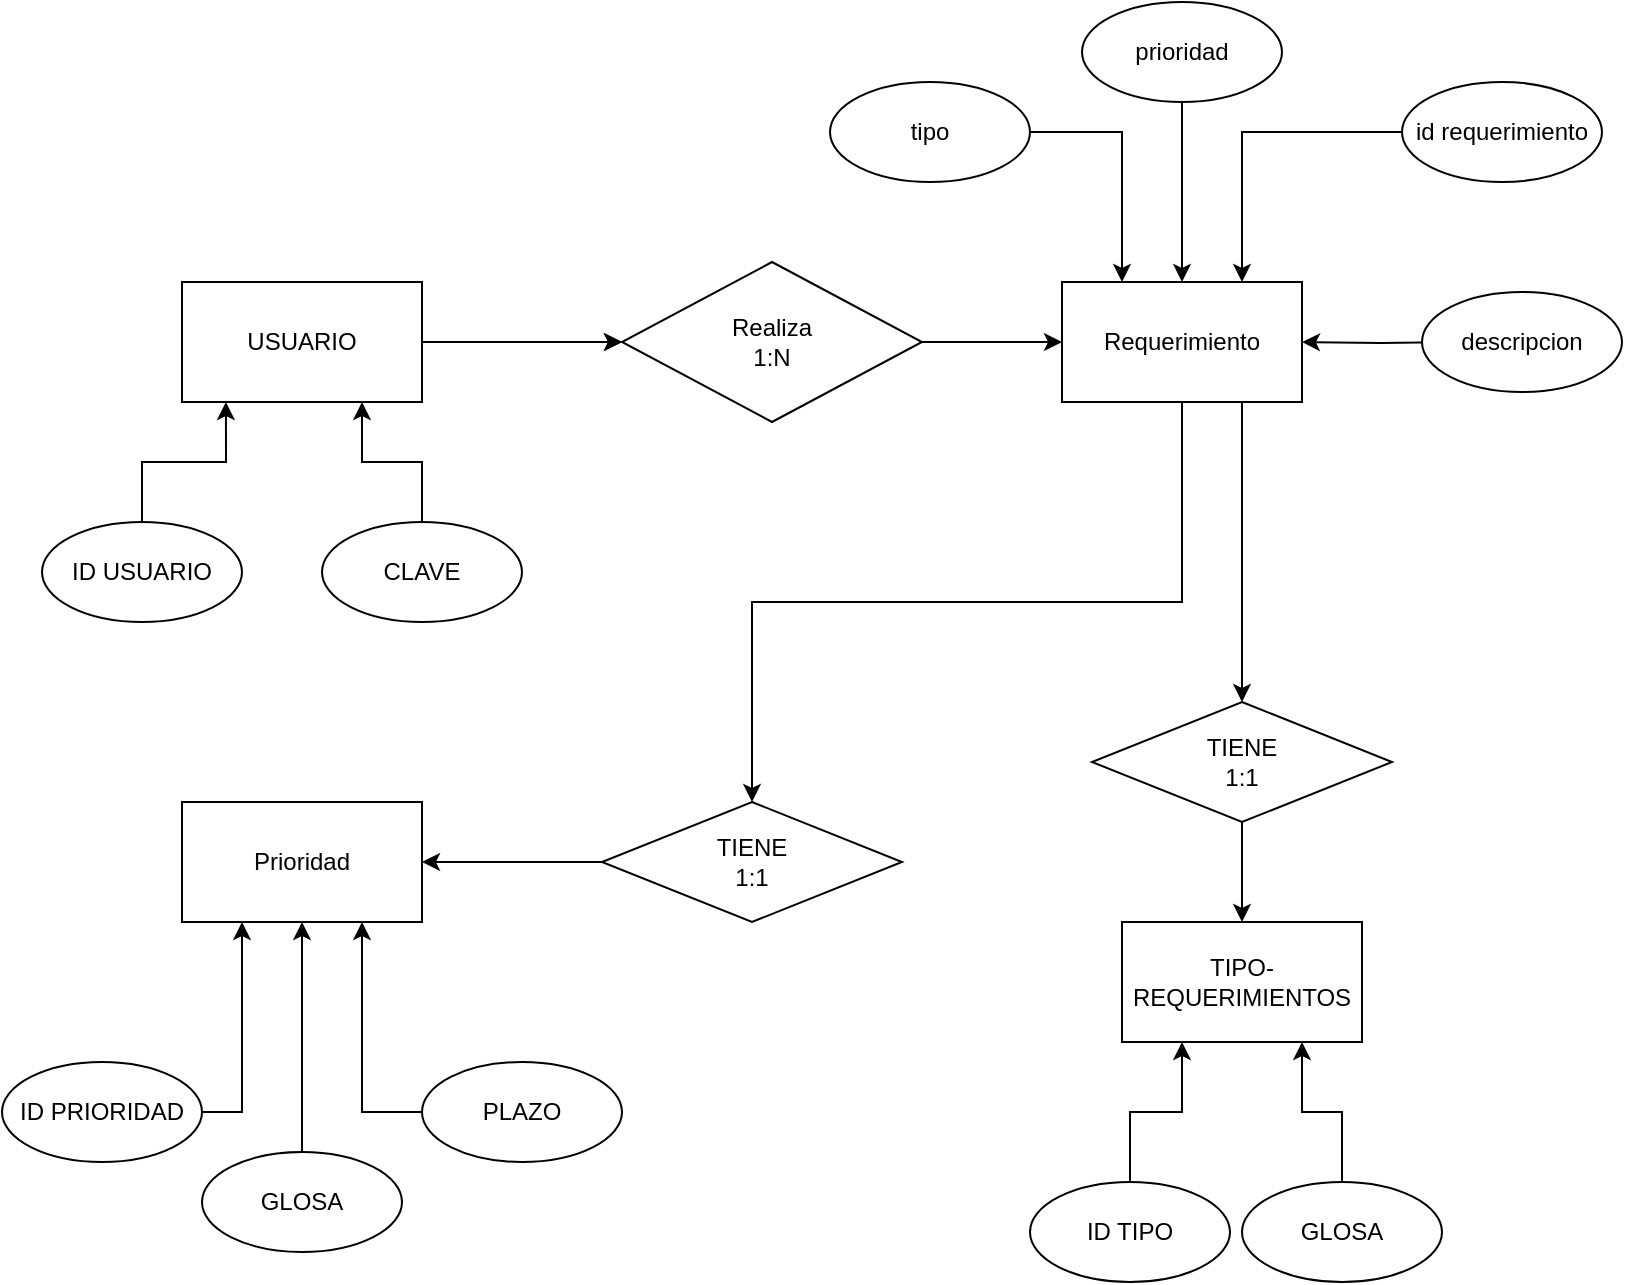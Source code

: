 <mxfile version="13.9.9" type="device"><diagram id="lcBDyk9Yd5foHAY7fwhh" name="Page-1"><mxGraphModel dx="852" dy="504" grid="1" gridSize="10" guides="1" tooltips="1" connect="1" arrows="1" fold="1" page="1" pageScale="1" pageWidth="827" pageHeight="1169" math="0" shadow="0"><root><mxCell id="0"/><mxCell id="1" parent="0"/><mxCell id="YNK41SiLfyTDeXJ4O88Y-1" value="USUARIO" style="rounded=0;whiteSpace=wrap;html=1;" parent="1" vertex="1"><mxGeometry x="90" y="150" width="120" height="60" as="geometry"/></mxCell><mxCell id="YNK41SiLfyTDeXJ4O88Y-37" style="edgeStyle=orthogonalEdgeStyle;rounded=0;orthogonalLoop=1;jettySize=auto;html=1;exitX=0.5;exitY=1;exitDx=0;exitDy=0;entryX=0.5;entryY=0;entryDx=0;entryDy=0;" parent="1" source="YNK41SiLfyTDeXJ4O88Y-2" target="YNK41SiLfyTDeXJ4O88Y-36" edge="1"><mxGeometry relative="1" as="geometry"/></mxCell><mxCell id="YNK41SiLfyTDeXJ4O88Y-44" style="edgeStyle=orthogonalEdgeStyle;rounded=0;orthogonalLoop=1;jettySize=auto;html=1;exitX=0.75;exitY=1;exitDx=0;exitDy=0;entryX=0.5;entryY=0;entryDx=0;entryDy=0;" parent="1" source="YNK41SiLfyTDeXJ4O88Y-2" target="YNK41SiLfyTDeXJ4O88Y-43" edge="1"><mxGeometry relative="1" as="geometry"/></mxCell><mxCell id="YNK41SiLfyTDeXJ4O88Y-2" value="Requerimiento" style="rounded=0;whiteSpace=wrap;html=1;" parent="1" vertex="1"><mxGeometry x="530" y="150" width="120" height="60" as="geometry"/></mxCell><mxCell id="YNK41SiLfyTDeXJ4O88Y-4" value="" style="endArrow=classic;html=1;exitX=1;exitY=0.5;exitDx=0;exitDy=0;" parent="1" source="YNK41SiLfyTDeXJ4O88Y-1" target="YNK41SiLfyTDeXJ4O88Y-3" edge="1"><mxGeometry width="50" height="50" relative="1" as="geometry"><mxPoint x="390" y="260" as="sourcePoint"/><mxPoint x="440" y="210" as="targetPoint"/></mxGeometry></mxCell><mxCell id="YNK41SiLfyTDeXJ4O88Y-5" value="" style="endArrow=classic;html=1;exitX=1;exitY=0.5;exitDx=0;exitDy=0;" parent="1" source="YNK41SiLfyTDeXJ4O88Y-3" edge="1"><mxGeometry width="50" height="50" relative="1" as="geometry"><mxPoint x="270" y="180" as="sourcePoint"/><mxPoint x="380" y="180" as="targetPoint"/><Array as="points"><mxPoint x="330" y="180"/></Array></mxGeometry></mxCell><mxCell id="YNK41SiLfyTDeXJ4O88Y-6" value="" style="endArrow=classic;html=1;entryX=0;entryY=0.5;entryDx=0;entryDy=0;exitX=1;exitY=0.5;exitDx=0;exitDy=0;" parent="1" source="YNK41SiLfyTDeXJ4O88Y-3" target="YNK41SiLfyTDeXJ4O88Y-2" edge="1"><mxGeometry width="50" height="50" relative="1" as="geometry"><mxPoint x="390" y="260" as="sourcePoint"/><mxPoint x="440" y="210" as="targetPoint"/></mxGeometry></mxCell><mxCell id="YNK41SiLfyTDeXJ4O88Y-29" style="edgeStyle=orthogonalEdgeStyle;rounded=0;orthogonalLoop=1;jettySize=auto;html=1;exitX=0.5;exitY=0;exitDx=0;exitDy=0;entryX=0.183;entryY=1;entryDx=0;entryDy=0;entryPerimeter=0;" parent="1" source="YNK41SiLfyTDeXJ4O88Y-7" target="YNK41SiLfyTDeXJ4O88Y-1" edge="1"><mxGeometry relative="1" as="geometry"/></mxCell><mxCell id="YNK41SiLfyTDeXJ4O88Y-7" value="ID USUARIO" style="ellipse;whiteSpace=wrap;html=1;" parent="1" vertex="1"><mxGeometry x="20" y="270" width="100" height="50" as="geometry"/></mxCell><mxCell id="YNK41SiLfyTDeXJ4O88Y-28" style="edgeStyle=orthogonalEdgeStyle;rounded=0;orthogonalLoop=1;jettySize=auto;html=1;exitX=0.5;exitY=0;exitDx=0;exitDy=0;entryX=0.75;entryY=1;entryDx=0;entryDy=0;" parent="1" source="YNK41SiLfyTDeXJ4O88Y-8" target="YNK41SiLfyTDeXJ4O88Y-1" edge="1"><mxGeometry relative="1" as="geometry"/></mxCell><mxCell id="YNK41SiLfyTDeXJ4O88Y-8" value="CLAVE" style="ellipse;whiteSpace=wrap;html=1;" parent="1" vertex="1"><mxGeometry x="160" y="270" width="100" height="50" as="geometry"/></mxCell><mxCell id="YNK41SiLfyTDeXJ4O88Y-22" style="edgeStyle=orthogonalEdgeStyle;rounded=0;orthogonalLoop=1;jettySize=auto;html=1;exitX=0;exitY=0.5;exitDx=0;exitDy=0;entryX=0.75;entryY=0;entryDx=0;entryDy=0;" parent="1" source="YNK41SiLfyTDeXJ4O88Y-16" target="YNK41SiLfyTDeXJ4O88Y-2" edge="1"><mxGeometry relative="1" as="geometry"/></mxCell><mxCell id="YNK41SiLfyTDeXJ4O88Y-16" value="id requerimiento" style="ellipse;whiteSpace=wrap;html=1;" parent="1" vertex="1"><mxGeometry x="700" y="50" width="100" height="50" as="geometry"/></mxCell><mxCell id="YNK41SiLfyTDeXJ4O88Y-21" style="edgeStyle=orthogonalEdgeStyle;rounded=0;orthogonalLoop=1;jettySize=auto;html=1;entryX=1;entryY=0.5;entryDx=0;entryDy=0;" parent="1" target="YNK41SiLfyTDeXJ4O88Y-2" edge="1"><mxGeometry relative="1" as="geometry"><mxPoint x="729" y="180" as="sourcePoint"/></mxGeometry></mxCell><mxCell id="YNK41SiLfyTDeXJ4O88Y-17" value="descripcion" style="ellipse;whiteSpace=wrap;html=1;" parent="1" vertex="1"><mxGeometry x="710" y="155" width="100" height="50" as="geometry"/></mxCell><mxCell id="YNK41SiLfyTDeXJ4O88Y-27" style="edgeStyle=orthogonalEdgeStyle;rounded=0;orthogonalLoop=1;jettySize=auto;html=1;exitX=0.5;exitY=1;exitDx=0;exitDy=0;entryX=0.5;entryY=0;entryDx=0;entryDy=0;" parent="1" source="YNK41SiLfyTDeXJ4O88Y-18" target="YNK41SiLfyTDeXJ4O88Y-2" edge="1"><mxGeometry relative="1" as="geometry"><mxPoint x="610" y="140" as="targetPoint"/></mxGeometry></mxCell><mxCell id="YNK41SiLfyTDeXJ4O88Y-18" value="prioridad" style="ellipse;whiteSpace=wrap;html=1;" parent="1" vertex="1"><mxGeometry x="540" y="10" width="100" height="50" as="geometry"/></mxCell><mxCell id="YNK41SiLfyTDeXJ4O88Y-3" value="&lt;div&gt;Realiza&lt;/div&gt;&lt;div&gt;1:N&lt;br&gt;&lt;/div&gt;" style="rhombus;whiteSpace=wrap;html=1;" parent="1" vertex="1"><mxGeometry x="310" y="140" width="150" height="80" as="geometry"/></mxCell><mxCell id="YNK41SiLfyTDeXJ4O88Y-19" value="" style="endArrow=classic;html=1;exitX=1;exitY=0.5;exitDx=0;exitDy=0;" parent="1" target="YNK41SiLfyTDeXJ4O88Y-3" edge="1"><mxGeometry width="50" height="50" relative="1" as="geometry"><mxPoint x="270" y="180" as="sourcePoint"/><mxPoint x="380" y="180" as="targetPoint"/><Array as="points"/></mxGeometry></mxCell><mxCell id="YNK41SiLfyTDeXJ4O88Y-26" style="edgeStyle=orthogonalEdgeStyle;rounded=0;orthogonalLoop=1;jettySize=auto;html=1;entryX=0.25;entryY=0;entryDx=0;entryDy=0;" parent="1" source="YNK41SiLfyTDeXJ4O88Y-25" target="YNK41SiLfyTDeXJ4O88Y-2" edge="1"><mxGeometry relative="1" as="geometry"/></mxCell><mxCell id="YNK41SiLfyTDeXJ4O88Y-25" value="tipo" style="ellipse;whiteSpace=wrap;html=1;" parent="1" vertex="1"><mxGeometry x="414" y="50" width="100" height="50" as="geometry"/></mxCell><mxCell id="YNK41SiLfyTDeXJ4O88Y-30" value="Prioridad" style="rounded=0;whiteSpace=wrap;html=1;" parent="1" vertex="1"><mxGeometry x="90" y="410" width="120" height="60" as="geometry"/></mxCell><mxCell id="YNK41SiLfyTDeXJ4O88Y-35" style="edgeStyle=orthogonalEdgeStyle;rounded=0;orthogonalLoop=1;jettySize=auto;html=1;exitX=1;exitY=0.5;exitDx=0;exitDy=0;entryX=0.25;entryY=1;entryDx=0;entryDy=0;" parent="1" source="YNK41SiLfyTDeXJ4O88Y-31" target="YNK41SiLfyTDeXJ4O88Y-30" edge="1"><mxGeometry relative="1" as="geometry"/></mxCell><mxCell id="YNK41SiLfyTDeXJ4O88Y-31" value="ID PRIORIDAD" style="ellipse;whiteSpace=wrap;html=1;" parent="1" vertex="1"><mxGeometry y="540" width="100" height="50" as="geometry"/></mxCell><mxCell id="YNK41SiLfyTDeXJ4O88Y-34" style="edgeStyle=orthogonalEdgeStyle;rounded=0;orthogonalLoop=1;jettySize=auto;html=1;exitX=0;exitY=0.5;exitDx=0;exitDy=0;entryX=0.75;entryY=1;entryDx=0;entryDy=0;" parent="1" source="YNK41SiLfyTDeXJ4O88Y-33" target="YNK41SiLfyTDeXJ4O88Y-30" edge="1"><mxGeometry relative="1" as="geometry"/></mxCell><mxCell id="YNK41SiLfyTDeXJ4O88Y-33" value="PLAZO" style="ellipse;whiteSpace=wrap;html=1;" parent="1" vertex="1"><mxGeometry x="210" y="540" width="100" height="50" as="geometry"/></mxCell><mxCell id="YNK41SiLfyTDeXJ4O88Y-38" style="edgeStyle=orthogonalEdgeStyle;rounded=0;orthogonalLoop=1;jettySize=auto;html=1;exitX=0;exitY=0.5;exitDx=0;exitDy=0;entryX=1;entryY=0.5;entryDx=0;entryDy=0;" parent="1" source="YNK41SiLfyTDeXJ4O88Y-36" target="YNK41SiLfyTDeXJ4O88Y-30" edge="1"><mxGeometry relative="1" as="geometry"/></mxCell><mxCell id="YNK41SiLfyTDeXJ4O88Y-36" value="TIENE&lt;br&gt;1:1" style="rhombus;whiteSpace=wrap;html=1;" parent="1" vertex="1"><mxGeometry x="300" y="410" width="150" height="60" as="geometry"/></mxCell><mxCell id="YNK41SiLfyTDeXJ4O88Y-41" style="edgeStyle=orthogonalEdgeStyle;rounded=0;orthogonalLoop=1;jettySize=auto;html=1;exitX=0.5;exitY=0;exitDx=0;exitDy=0;entryX=0.5;entryY=1;entryDx=0;entryDy=0;" parent="1" source="YNK41SiLfyTDeXJ4O88Y-40" target="YNK41SiLfyTDeXJ4O88Y-30" edge="1"><mxGeometry relative="1" as="geometry"/></mxCell><mxCell id="YNK41SiLfyTDeXJ4O88Y-40" value="GLOSA" style="ellipse;whiteSpace=wrap;html=1;" parent="1" vertex="1"><mxGeometry x="100" y="585" width="100" height="50" as="geometry"/></mxCell><mxCell id="YNK41SiLfyTDeXJ4O88Y-42" value="TIPO-REQUERIMIENTOS" style="rounded=0;whiteSpace=wrap;html=1;" parent="1" vertex="1"><mxGeometry x="560" y="470" width="120" height="60" as="geometry"/></mxCell><mxCell id="YNK41SiLfyTDeXJ4O88Y-47" style="edgeStyle=orthogonalEdgeStyle;rounded=0;orthogonalLoop=1;jettySize=auto;html=1;exitX=0.5;exitY=1;exitDx=0;exitDy=0;entryX=0.5;entryY=0;entryDx=0;entryDy=0;" parent="1" source="YNK41SiLfyTDeXJ4O88Y-43" target="YNK41SiLfyTDeXJ4O88Y-42" edge="1"><mxGeometry relative="1" as="geometry"/></mxCell><mxCell id="YNK41SiLfyTDeXJ4O88Y-43" value="&lt;div&gt;TIENE&lt;/div&gt;&lt;div&gt;1:1&lt;br&gt;&lt;/div&gt;" style="rhombus;whiteSpace=wrap;html=1;" parent="1" vertex="1"><mxGeometry x="545" y="360" width="150" height="60" as="geometry"/></mxCell><mxCell id="YNK41SiLfyTDeXJ4O88Y-53" style="edgeStyle=orthogonalEdgeStyle;rounded=0;orthogonalLoop=1;jettySize=auto;html=1;exitX=0.5;exitY=0;exitDx=0;exitDy=0;entryX=0.25;entryY=1;entryDx=0;entryDy=0;" parent="1" source="YNK41SiLfyTDeXJ4O88Y-48" target="YNK41SiLfyTDeXJ4O88Y-42" edge="1"><mxGeometry relative="1" as="geometry"/></mxCell><mxCell id="YNK41SiLfyTDeXJ4O88Y-48" value="ID TIPO" style="ellipse;whiteSpace=wrap;html=1;" parent="1" vertex="1"><mxGeometry x="514" y="600" width="100" height="50" as="geometry"/></mxCell><mxCell id="YNK41SiLfyTDeXJ4O88Y-52" style="edgeStyle=orthogonalEdgeStyle;rounded=0;orthogonalLoop=1;jettySize=auto;html=1;entryX=0.75;entryY=1;entryDx=0;entryDy=0;" parent="1" source="YNK41SiLfyTDeXJ4O88Y-51" target="YNK41SiLfyTDeXJ4O88Y-42" edge="1"><mxGeometry relative="1" as="geometry"><mxPoint x="650" y="610" as="targetPoint"/></mxGeometry></mxCell><mxCell id="YNK41SiLfyTDeXJ4O88Y-51" value="GLOSA" style="ellipse;whiteSpace=wrap;html=1;" parent="1" vertex="1"><mxGeometry x="620" y="600" width="100" height="50" as="geometry"/></mxCell></root></mxGraphModel></diagram></mxfile>